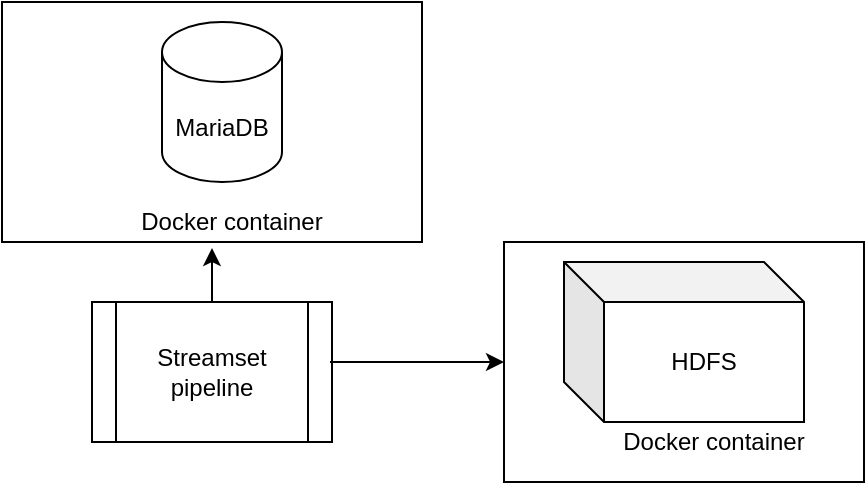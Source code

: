 <mxfile version="14.6.11" type="github">
  <diagram id="kMcbFjVAxlgt_-Fpa9tv" name="Page-1">
    <mxGraphModel dx="946" dy="614" grid="1" gridSize="10" guides="1" tooltips="1" connect="1" arrows="1" fold="1" page="1" pageScale="1" pageWidth="827" pageHeight="1169" math="0" shadow="0">
      <root>
        <mxCell id="0" />
        <mxCell id="1" parent="0" />
        <mxCell id="f2Tt5NnzWvDWgs96zWJe-4" value="Streamset pipeline" style="shape=process;whiteSpace=wrap;html=1;backgroundOutline=1;" vertex="1" parent="1">
          <mxGeometry x="354" y="190" width="120" height="70" as="geometry" />
        </mxCell>
        <mxCell id="f2Tt5NnzWvDWgs96zWJe-5" value="" style="group" vertex="1" connectable="0" parent="1">
          <mxGeometry x="309" y="40" width="210" height="120" as="geometry" />
        </mxCell>
        <mxCell id="f2Tt5NnzWvDWgs96zWJe-1" value="" style="rounded=0;whiteSpace=wrap;html=1;" vertex="1" parent="f2Tt5NnzWvDWgs96zWJe-5">
          <mxGeometry width="210" height="120" as="geometry" />
        </mxCell>
        <mxCell id="f2Tt5NnzWvDWgs96zWJe-2" value="MariaDB" style="shape=cylinder3;whiteSpace=wrap;html=1;boundedLbl=1;backgroundOutline=1;size=15;" vertex="1" parent="f2Tt5NnzWvDWgs96zWJe-5">
          <mxGeometry x="80" y="10" width="60" height="80" as="geometry" />
        </mxCell>
        <mxCell id="f2Tt5NnzWvDWgs96zWJe-3" value="Docker container" style="text;html=1;strokeColor=none;fillColor=none;align=center;verticalAlign=middle;whiteSpace=wrap;rounded=0;" vertex="1" parent="f2Tt5NnzWvDWgs96zWJe-5">
          <mxGeometry x="50" y="100" width="130" height="20" as="geometry" />
        </mxCell>
        <mxCell id="f2Tt5NnzWvDWgs96zWJe-8" value="" style="endArrow=classic;html=1;entryX=0.423;entryY=1.15;entryDx=0;entryDy=0;entryPerimeter=0;" edge="1" parent="f2Tt5NnzWvDWgs96zWJe-5" target="f2Tt5NnzWvDWgs96zWJe-3">
          <mxGeometry width="50" height="50" relative="1" as="geometry">
            <mxPoint x="105" y="150" as="sourcePoint" />
            <mxPoint x="155" y="100" as="targetPoint" />
          </mxGeometry>
        </mxCell>
        <mxCell id="f2Tt5NnzWvDWgs96zWJe-12" value="" style="group" vertex="1" connectable="0" parent="1">
          <mxGeometry x="560" y="160" width="180" height="120" as="geometry" />
        </mxCell>
        <mxCell id="f2Tt5NnzWvDWgs96zWJe-9" value="" style="rounded=0;whiteSpace=wrap;html=1;" vertex="1" parent="f2Tt5NnzWvDWgs96zWJe-12">
          <mxGeometry width="180" height="120" as="geometry" />
        </mxCell>
        <mxCell id="f2Tt5NnzWvDWgs96zWJe-10" value="HDFS" style="shape=cube;whiteSpace=wrap;html=1;boundedLbl=1;backgroundOutline=1;darkOpacity=0.05;darkOpacity2=0.1;" vertex="1" parent="f2Tt5NnzWvDWgs96zWJe-12">
          <mxGeometry x="30" y="10" width="120" height="80" as="geometry" />
        </mxCell>
        <mxCell id="f2Tt5NnzWvDWgs96zWJe-11" value="Docker container" style="text;html=1;strokeColor=none;fillColor=none;align=center;verticalAlign=middle;whiteSpace=wrap;rounded=0;" vertex="1" parent="f2Tt5NnzWvDWgs96zWJe-12">
          <mxGeometry x="50" y="90" width="110" height="20" as="geometry" />
        </mxCell>
        <mxCell id="f2Tt5NnzWvDWgs96zWJe-13" value="" style="endArrow=classic;html=1;entryX=0;entryY=0.5;entryDx=0;entryDy=0;" edge="1" parent="1" target="f2Tt5NnzWvDWgs96zWJe-9">
          <mxGeometry width="50" height="50" relative="1" as="geometry">
            <mxPoint x="473" y="220" as="sourcePoint" />
            <mxPoint x="520" y="170" as="targetPoint" />
          </mxGeometry>
        </mxCell>
      </root>
    </mxGraphModel>
  </diagram>
</mxfile>
